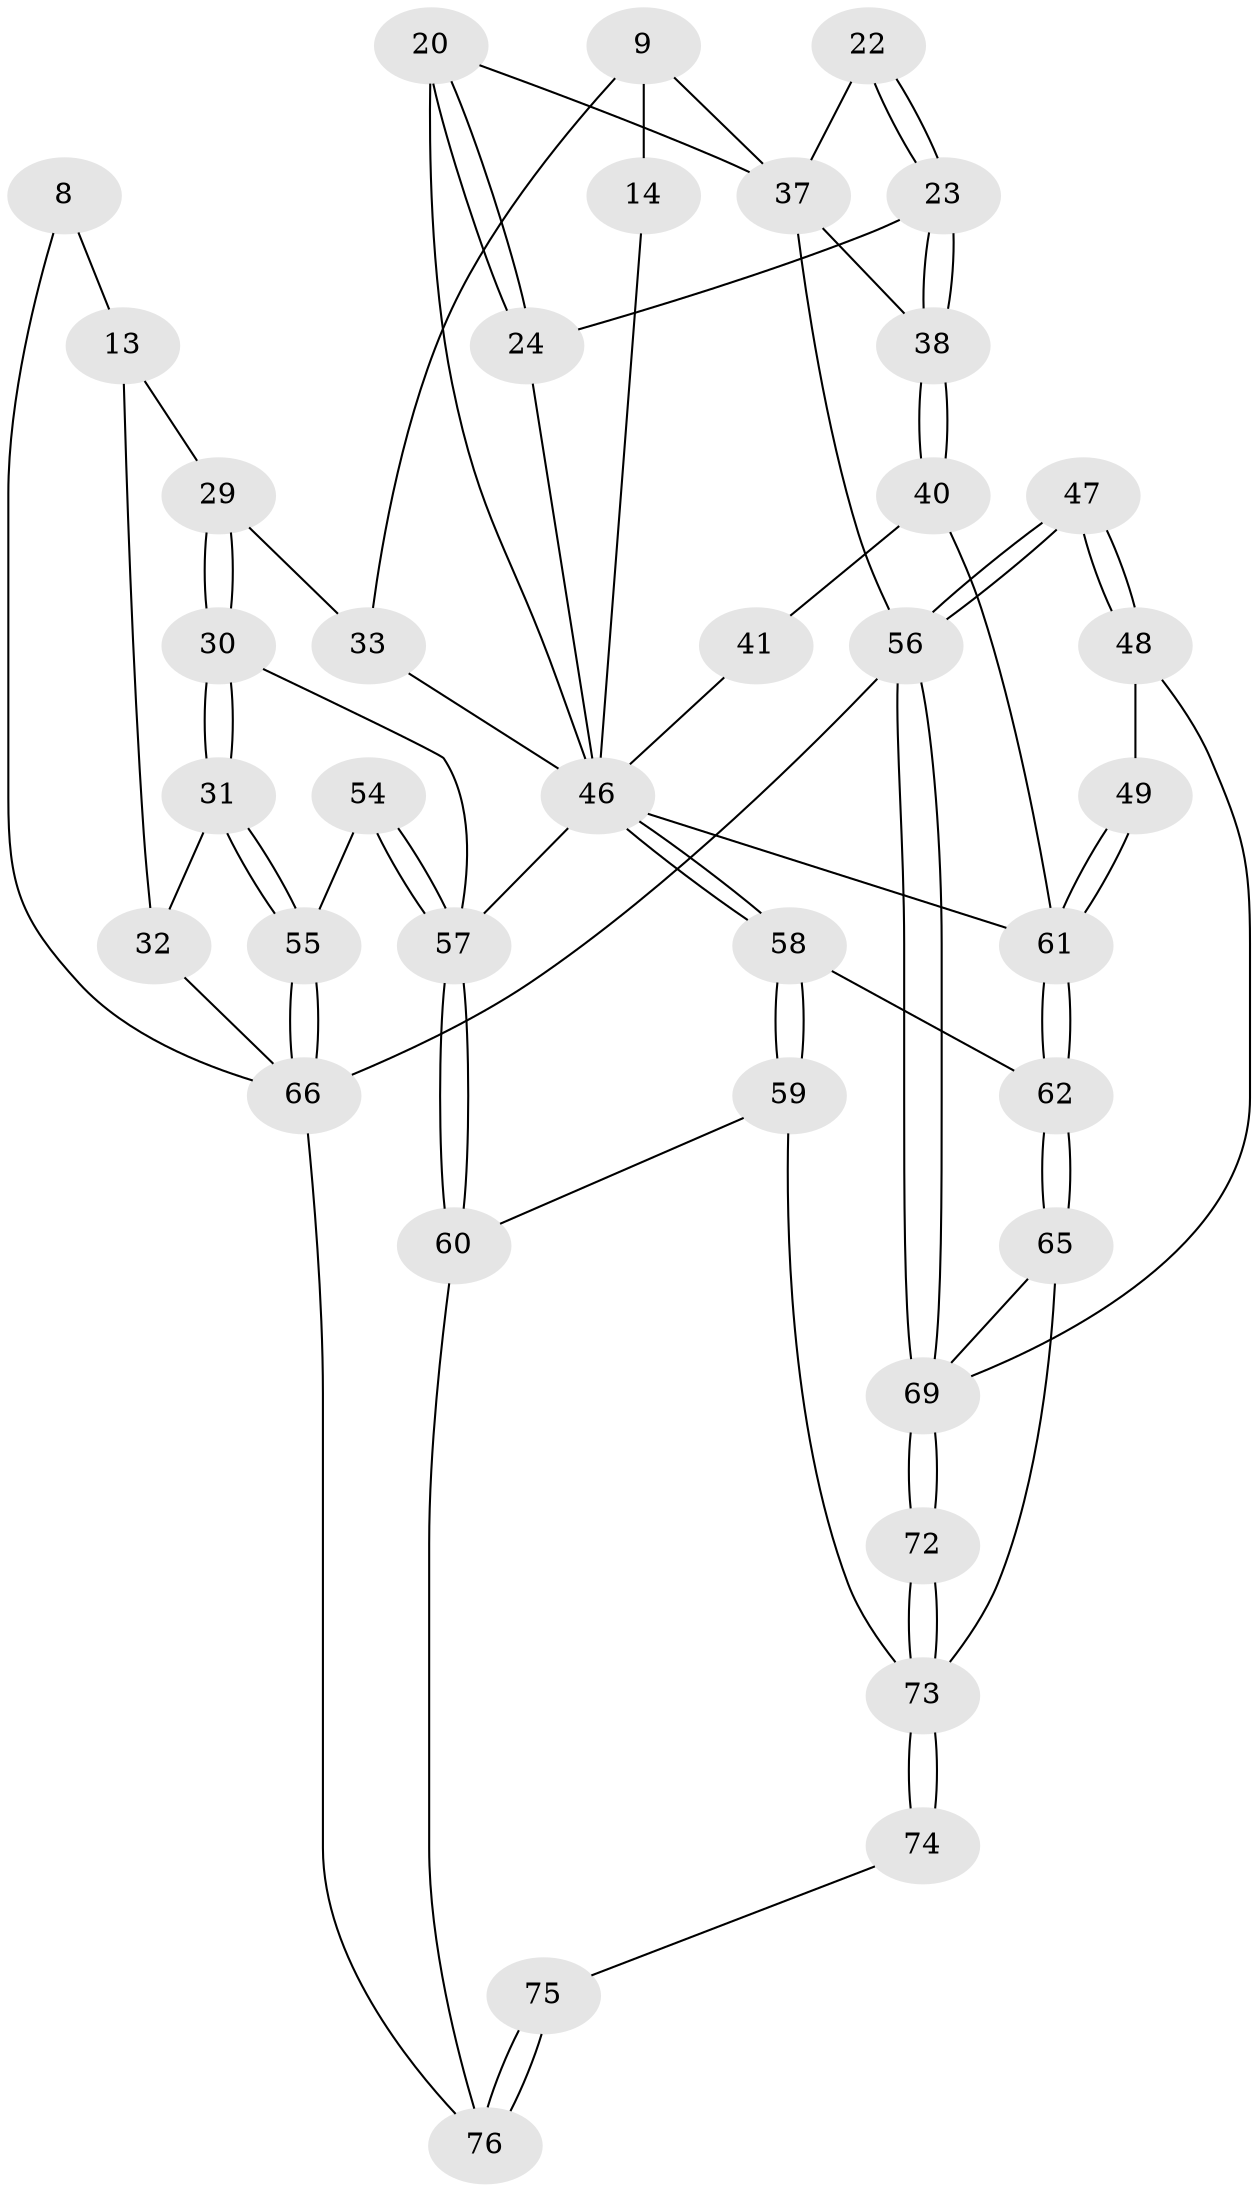 // original degree distribution, {3: 0.02631578947368421, 4: 0.21052631578947367, 5: 0.5789473684210527, 6: 0.18421052631578946}
// Generated by graph-tools (version 1.1) at 2025/00/03/09/25 05:00:44]
// undirected, 38 vertices, 81 edges
graph export_dot {
graph [start="1"]
  node [color=gray90,style=filled];
  8 [pos="+0.058439111252928194+0"];
  9 [pos="+0.33066200489145553+0.10463651279723511",super="+1+2"];
  13 [pos="+0.13319330776869692+0.10167310754205429",super="+12"];
  14 [pos="+0.4292602812059727+0.1595129187937155"];
  20 [pos="+0.7717259655672902+0.15909556310386358",super="+15"];
  22 [pos="+0.8905435906088128+0.266402944970861"];
  23 [pos="+0.8172799859673539+0.30103103907212614"];
  24 [pos="+0.8040297409197862+0.30173202610328054"];
  29 [pos="+0.14163729811152215+0.38733353573032303",super="+11"];
  30 [pos="+0.11692874703571392+0.43197834483818087"];
  31 [pos="+0.0365133292577047+0.4553843683303857"];
  32 [pos="+0+0.4962320571174473",super="+28"];
  33 [pos="+0.3277586239912531+0.30705160928427233",super="+27+10"];
  37 [pos="+1+0.3388212773917428",super="+21"];
  38 [pos="+0.9042850540814675+0.457666339481752"];
  40 [pos="+0.8815547934438716+0.5055687664142382"];
  41 [pos="+0.7244052735023119+0.466039327104512",super="+35"];
  46 [pos="+0.5175635614733407+0.6095363521572679",super="+42+36+45+18+26"];
  47 [pos="+1+0.6777142130669404"];
  48 [pos="+0.9667448493260867+0.6513755599658438"];
  49 [pos="+0.9481238144063008+0.6398126431878444"];
  54 [pos="+0.2622152792788323+0.7063401050947011"];
  55 [pos="+0.23489298972825204+0.7142364148844333"];
  56 [pos="+1+1",super="+6+39"];
  57 [pos="+0.27938645186914013+0.7081200741812528",super="+43+44"];
  58 [pos="+0.5139993332958388+0.7521100580168206"];
  59 [pos="+0.4607775591660139+0.8309690752087758"];
  60 [pos="+0.3689065232208919+0.8216813303695495"];
  61 [pos="+0.7246444206936105+0.746911295911429",super="+53+50"];
  62 [pos="+0.7203141658756007+0.7759981610089222"];
  65 [pos="+0.7397169039368016+0.8136908911211952"];
  66 [pos="+0+0.8290009260617061",super="+51+52"];
  69 [pos="+1+1",super="+63+64"];
  72 [pos="+1+1"];
  73 [pos="+0.7467083487045286+1",super="+70+71"];
  74 [pos="+0.4504342306383702+1"];
  75 [pos="+0.40313893429147646+1"];
  76 [pos="+0+1",super="+68+67"];
  8 -- 13;
  8 -- 66;
  9 -- 14 [weight=2];
  9 -- 33;
  9 -- 37;
  13 -- 29;
  13 -- 32 [weight=2];
  14 -- 46;
  20 -- 24;
  20 -- 24;
  20 -- 37 [weight=2];
  20 -- 46;
  22 -- 23;
  22 -- 23;
  22 -- 37 [weight=2];
  23 -- 24;
  23 -- 38;
  23 -- 38;
  24 -- 46;
  29 -- 30;
  29 -- 30;
  29 -- 33 [weight=2];
  30 -- 31;
  30 -- 31;
  30 -- 57;
  31 -- 32;
  31 -- 55;
  31 -- 55;
  32 -- 66 [weight=2];
  33 -- 46 [weight=2];
  37 -- 38;
  37 -- 56 [weight=2];
  38 -- 40;
  38 -- 40;
  40 -- 41;
  40 -- 61;
  41 -- 46 [weight=3];
  46 -- 58;
  46 -- 58;
  46 -- 57;
  46 -- 61;
  47 -- 48;
  47 -- 48;
  47 -- 56 [weight=2];
  47 -- 56;
  48 -- 49;
  48 -- 69;
  49 -- 61 [weight=2];
  49 -- 61;
  54 -- 55;
  54 -- 57 [weight=2];
  54 -- 57;
  55 -- 66;
  55 -- 66;
  56 -- 69;
  56 -- 69;
  56 -- 66 [weight=2];
  57 -- 60;
  57 -- 60;
  58 -- 59;
  58 -- 59;
  58 -- 62;
  59 -- 60;
  59 -- 73;
  60 -- 76;
  61 -- 62;
  61 -- 62;
  62 -- 65;
  62 -- 65;
  65 -- 69;
  65 -- 73;
  66 -- 76 [weight=2];
  69 -- 72 [weight=2];
  69 -- 72;
  72 -- 73;
  72 -- 73;
  73 -- 74 [weight=2];
  73 -- 74;
  74 -- 75;
  75 -- 76 [weight=2];
  75 -- 76;
}
